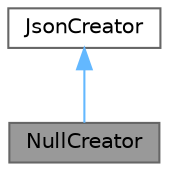 digraph "NullCreator"
{
 // LATEX_PDF_SIZE
  bgcolor="transparent";
  edge [fontname=Helvetica,fontsize=10,labelfontname=Helvetica,labelfontsize=10];
  node [fontname=Helvetica,fontsize=10,shape=box,height=0.2,width=0.4];
  Node1 [id="Node000001",label="NullCreator",height=0.2,width=0.4,color="gray40", fillcolor="grey60", style="filled", fontcolor="black",tooltip="A concrete implementation of JsonCreator that handles the creation of null JSON values."];
  Node2 -> Node1 [id="edge1_Node000001_Node000002",dir="back",color="steelblue1",style="solid",tooltip=" "];
  Node2 [id="Node000002",label="JsonCreator",height=0.2,width=0.4,color="gray40", fillcolor="white", style="filled",URL="$classJsonCreator.html",tooltip="Base class for all creators."];
}

